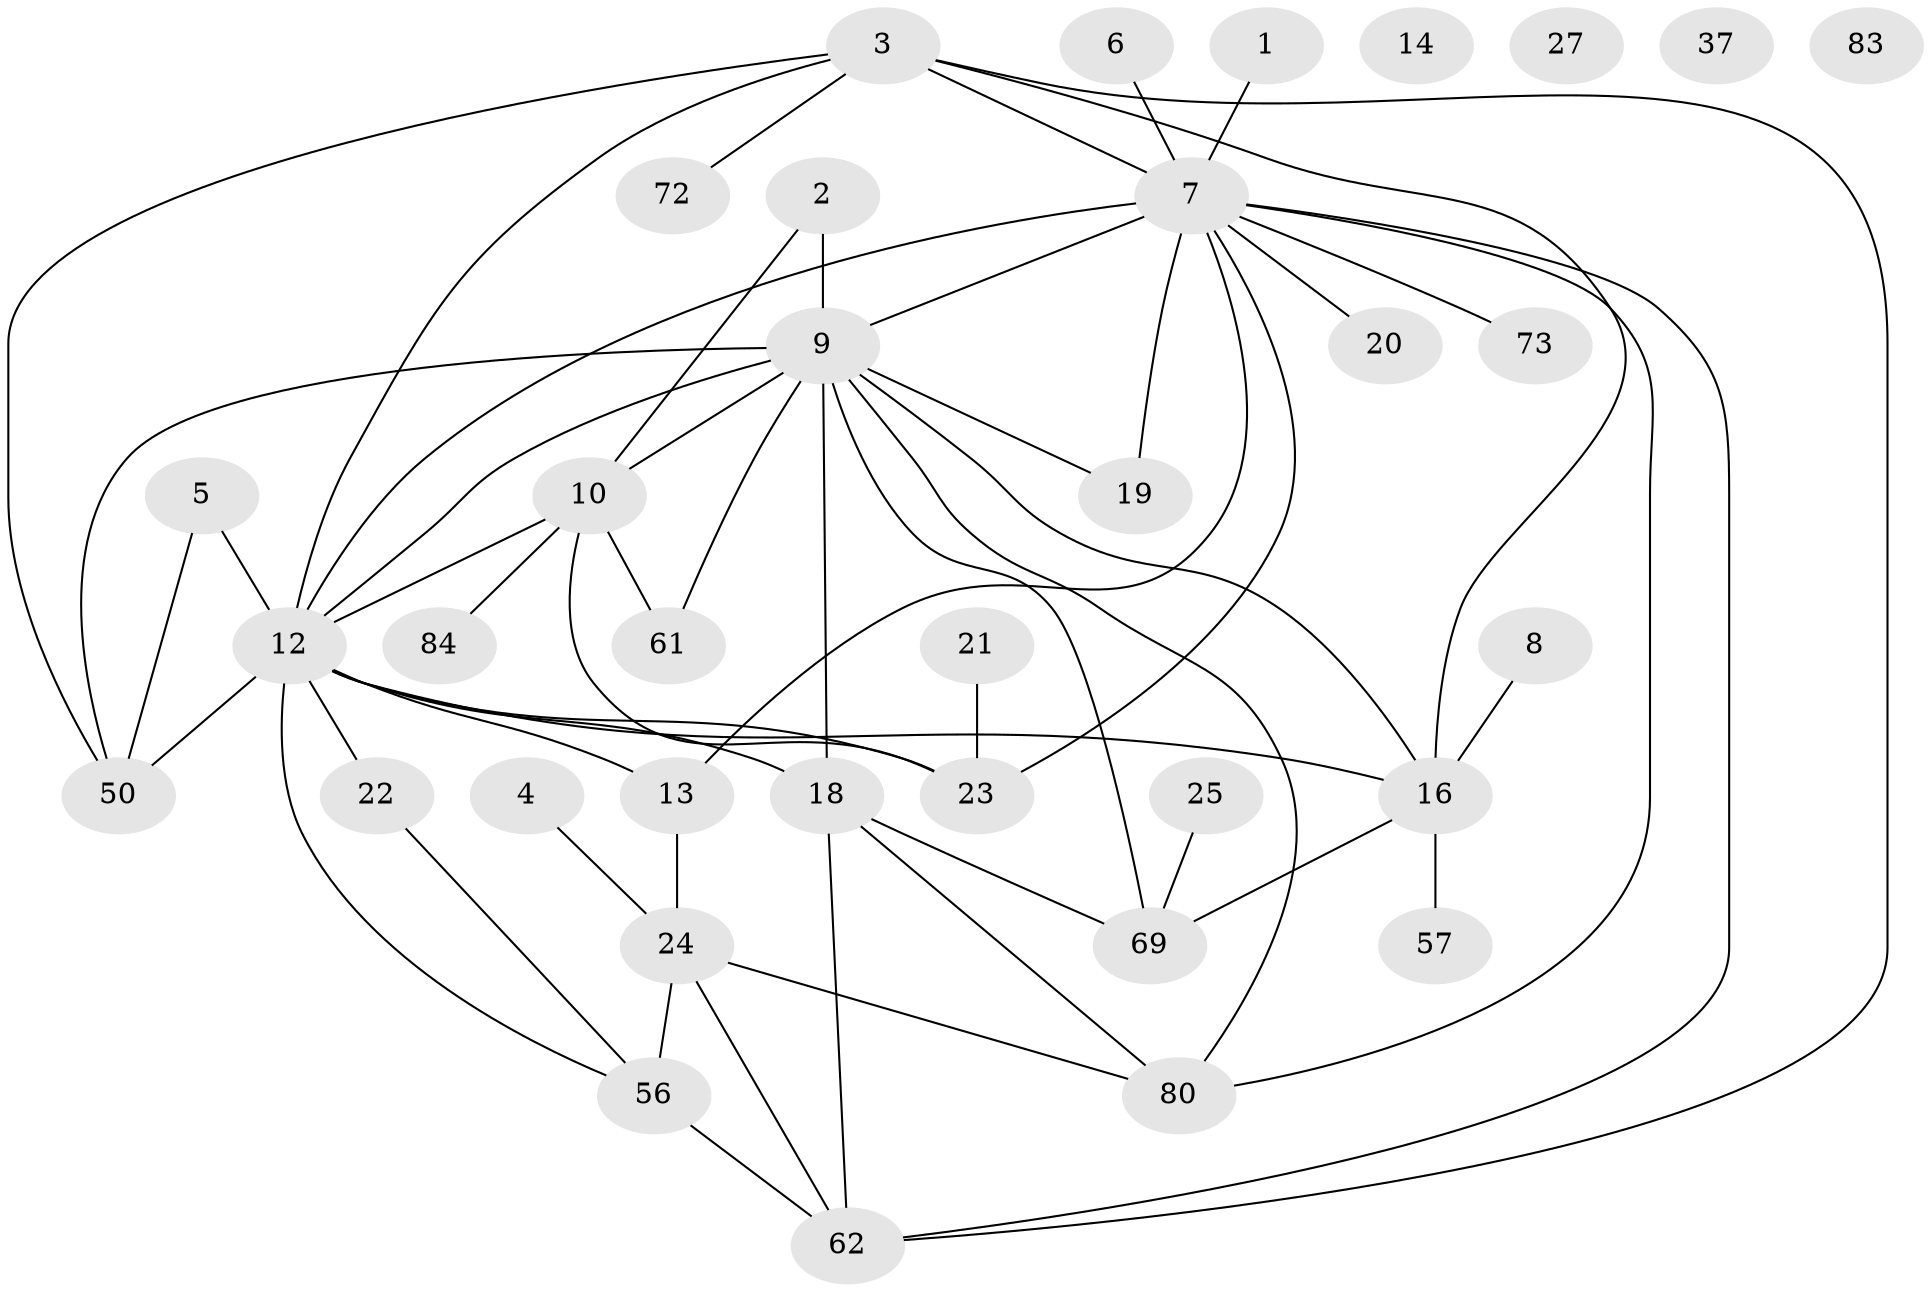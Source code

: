 // original degree distribution, {1: 0.20454545454545456, 2: 0.25, 3: 0.2159090909090909, 6: 0.03409090909090909, 4: 0.14772727272727273, 5: 0.07954545454545454, 0: 0.045454545454545456, 7: 0.022727272727272728}
// Generated by graph-tools (version 1.1) at 2025/16/03/04/25 18:16:30]
// undirected, 35 vertices, 56 edges
graph export_dot {
graph [start="1"]
  node [color=gray90,style=filled];
  1;
  2 [super="+33+67"];
  3 [super="+28+65"];
  4;
  5 [super="+46"];
  6;
  7 [super="+17+63+15+38+66"];
  8;
  9 [super="+43+47+74"];
  10 [super="+44+11"];
  12 [super="+52+39+81+36+31"];
  13 [super="+42+68"];
  14;
  16 [super="+30"];
  18 [super="+32+59"];
  19;
  20 [super="+41"];
  21 [super="+34"];
  22 [super="+26"];
  23 [super="+54+55"];
  24 [super="+29"];
  25 [super="+64"];
  27;
  37;
  50 [super="+53"];
  56 [super="+78+58"];
  57;
  61;
  62 [super="+79"];
  69 [super="+77"];
  72;
  73;
  80;
  83;
  84;
  1 -- 7;
  2 -- 10;
  2 -- 9;
  3 -- 72;
  3 -- 62;
  3 -- 12 [weight=2];
  3 -- 16 [weight=2];
  3 -- 50;
  3 -- 7;
  4 -- 24;
  5 -- 12;
  5 -- 50;
  6 -- 7;
  7 -- 12 [weight=2];
  7 -- 19;
  7 -- 73;
  7 -- 80;
  7 -- 23;
  7 -- 13;
  7 -- 20;
  7 -- 9;
  7 -- 62;
  8 -- 16;
  9 -- 69 [weight=2];
  9 -- 50;
  9 -- 10 [weight=2];
  9 -- 16;
  9 -- 80;
  9 -- 19;
  9 -- 61;
  9 -- 12;
  9 -- 18;
  10 -- 12;
  10 -- 84;
  10 -- 61;
  10 -- 23;
  12 -- 22 [weight=2];
  12 -- 50;
  12 -- 56;
  12 -- 23;
  12 -- 16;
  12 -- 18;
  12 -- 13;
  13 -- 24 [weight=2];
  16 -- 69 [weight=2];
  16 -- 57;
  18 -- 80;
  18 -- 62;
  18 -- 69;
  21 -- 23;
  22 -- 56;
  24 -- 80;
  24 -- 56 [weight=2];
  24 -- 62;
  25 -- 69;
  56 -- 62;
}
